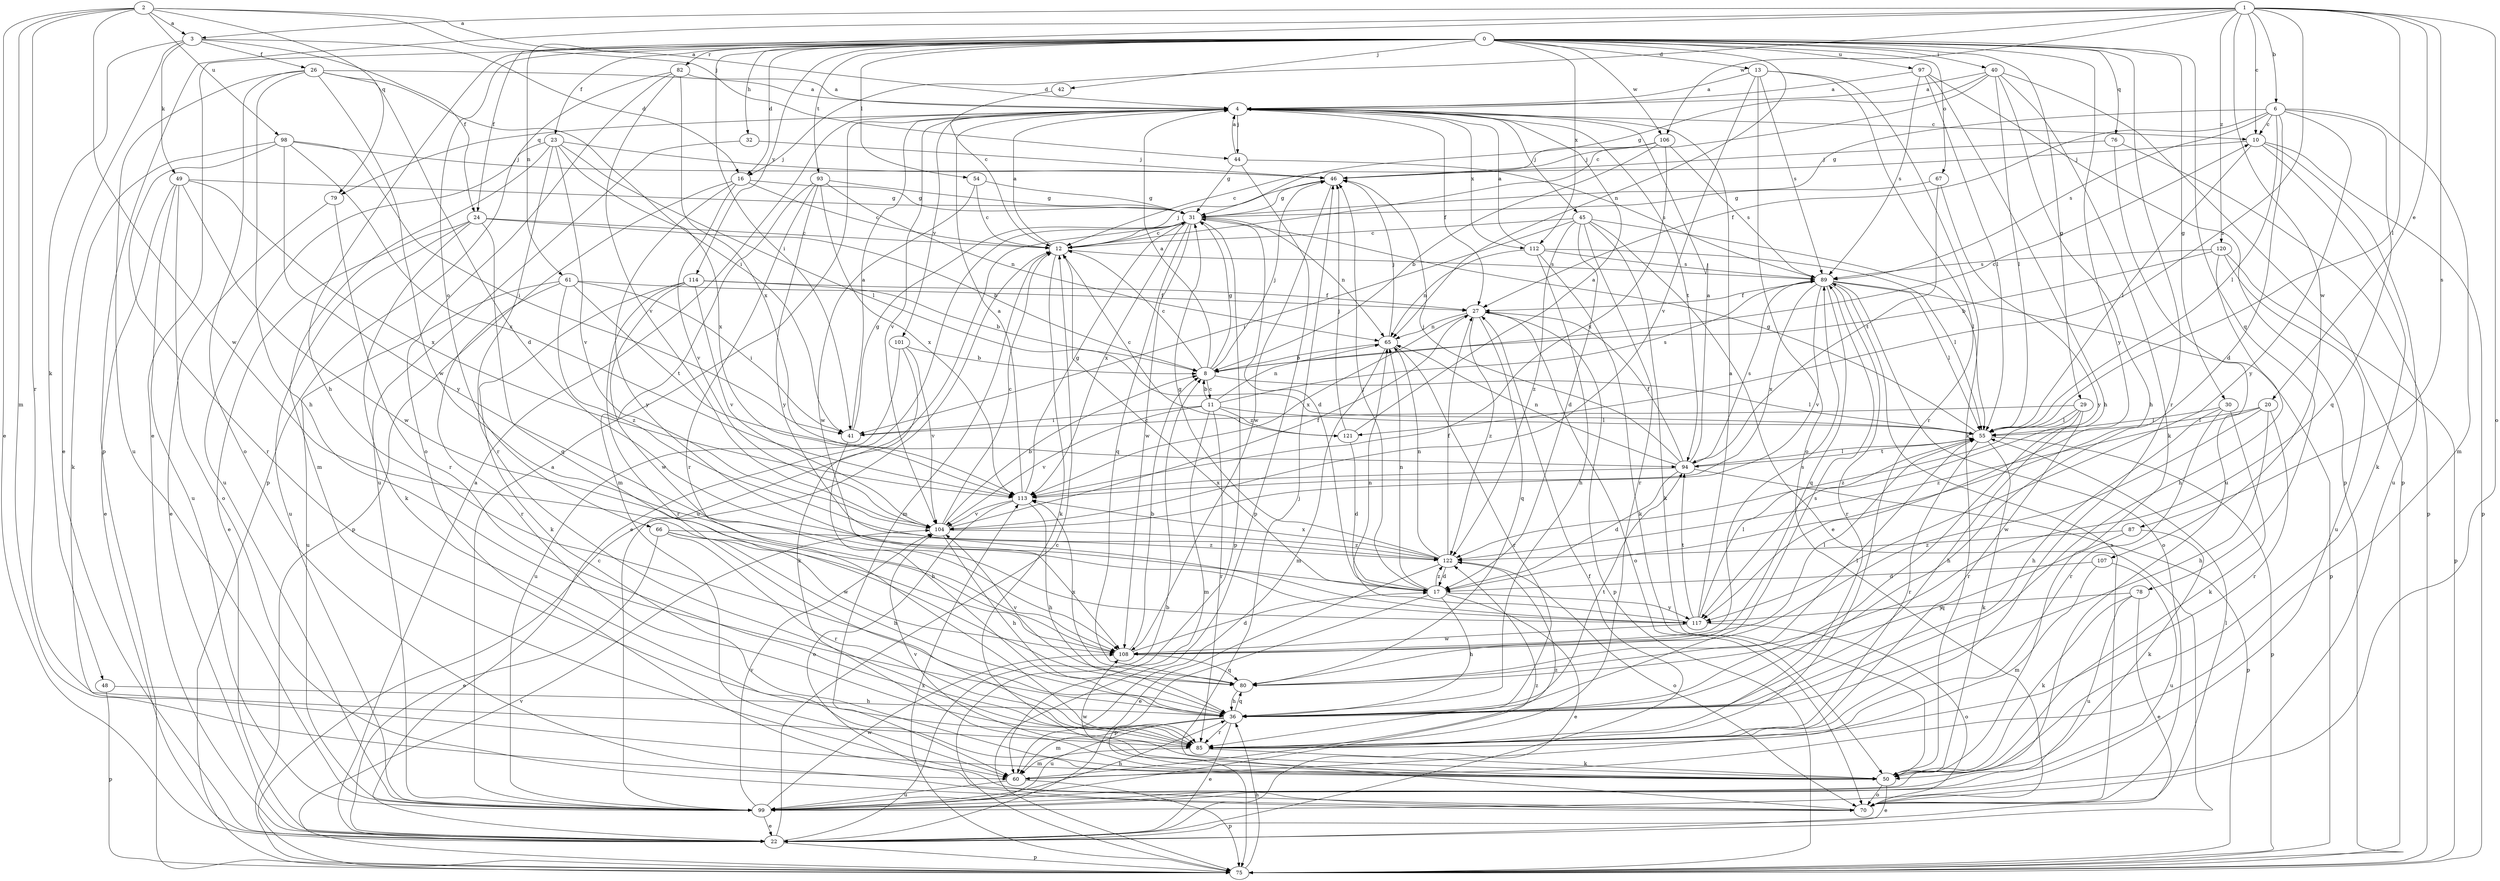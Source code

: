 strict digraph  {
0;
1;
2;
3;
4;
6;
8;
10;
11;
12;
13;
16;
17;
20;
22;
23;
24;
26;
27;
29;
30;
31;
32;
36;
40;
41;
42;
44;
45;
46;
48;
49;
50;
54;
55;
60;
61;
65;
66;
67;
70;
75;
76;
78;
79;
80;
82;
85;
87;
89;
93;
94;
97;
98;
99;
101;
104;
106;
107;
108;
112;
113;
114;
117;
120;
121;
122;
0 -> 13  [label=d];
0 -> 16  [label=d];
0 -> 23  [label=f];
0 -> 24  [label=f];
0 -> 29  [label=g];
0 -> 30  [label=g];
0 -> 32  [label=h];
0 -> 36  [label=h];
0 -> 40  [label=i];
0 -> 41  [label=i];
0 -> 42  [label=j];
0 -> 54  [label=l];
0 -> 61  [label=n];
0 -> 65  [label=n];
0 -> 66  [label=o];
0 -> 67  [label=o];
0 -> 76  [label=q];
0 -> 78  [label=q];
0 -> 82  [label=r];
0 -> 85  [label=r];
0 -> 93  [label=t];
0 -> 97  [label=u];
0 -> 106  [label=w];
0 -> 112  [label=x];
0 -> 114  [label=y];
0 -> 117  [label=y];
1 -> 3  [label=a];
1 -> 6  [label=b];
1 -> 10  [label=c];
1 -> 16  [label=d];
1 -> 20  [label=e];
1 -> 22  [label=e];
1 -> 55  [label=l];
1 -> 70  [label=o];
1 -> 75  [label=p];
1 -> 87  [label=s];
1 -> 106  [label=w];
1 -> 107  [label=w];
1 -> 120  [label=z];
1 -> 121  [label=z];
2 -> 3  [label=a];
2 -> 4  [label=a];
2 -> 22  [label=e];
2 -> 44  [label=j];
2 -> 60  [label=m];
2 -> 79  [label=q];
2 -> 85  [label=r];
2 -> 98  [label=u];
2 -> 108  [label=w];
3 -> 16  [label=d];
3 -> 22  [label=e];
3 -> 24  [label=f];
3 -> 26  [label=f];
3 -> 48  [label=k];
3 -> 49  [label=k];
4 -> 10  [label=c];
4 -> 27  [label=f];
4 -> 44  [label=j];
4 -> 45  [label=j];
4 -> 79  [label=q];
4 -> 94  [label=t];
4 -> 101  [label=v];
4 -> 104  [label=v];
4 -> 112  [label=x];
6 -> 10  [label=c];
6 -> 17  [label=d];
6 -> 27  [label=f];
6 -> 31  [label=g];
6 -> 55  [label=l];
6 -> 60  [label=m];
6 -> 80  [label=q];
6 -> 89  [label=s];
6 -> 117  [label=y];
8 -> 4  [label=a];
8 -> 10  [label=c];
8 -> 11  [label=c];
8 -> 12  [label=c];
8 -> 31  [label=g];
8 -> 46  [label=j];
8 -> 55  [label=l];
10 -> 46  [label=j];
10 -> 50  [label=k];
10 -> 55  [label=l];
10 -> 75  [label=p];
10 -> 99  [label=u];
11 -> 8  [label=b];
11 -> 41  [label=i];
11 -> 55  [label=l];
11 -> 60  [label=m];
11 -> 65  [label=n];
11 -> 85  [label=r];
11 -> 89  [label=s];
11 -> 104  [label=v];
11 -> 121  [label=z];
12 -> 4  [label=a];
12 -> 46  [label=j];
12 -> 50  [label=k];
12 -> 60  [label=m];
12 -> 89  [label=s];
13 -> 4  [label=a];
13 -> 50  [label=k];
13 -> 70  [label=o];
13 -> 85  [label=r];
13 -> 89  [label=s];
13 -> 104  [label=v];
16 -> 12  [label=c];
16 -> 31  [label=g];
16 -> 75  [label=p];
16 -> 104  [label=v];
16 -> 117  [label=y];
17 -> 12  [label=c];
17 -> 22  [label=e];
17 -> 36  [label=h];
17 -> 46  [label=j];
17 -> 65  [label=n];
17 -> 75  [label=p];
17 -> 117  [label=y];
17 -> 122  [label=z];
20 -> 36  [label=h];
20 -> 55  [label=l];
20 -> 85  [label=r];
20 -> 108  [label=w];
20 -> 122  [label=z];
22 -> 4  [label=a];
22 -> 8  [label=b];
22 -> 12  [label=c];
22 -> 27  [label=f];
22 -> 75  [label=p];
23 -> 46  [label=j];
23 -> 55  [label=l];
23 -> 60  [label=m];
23 -> 85  [label=r];
23 -> 99  [label=u];
23 -> 104  [label=v];
23 -> 113  [label=x];
24 -> 8  [label=b];
24 -> 12  [label=c];
24 -> 22  [label=e];
24 -> 50  [label=k];
24 -> 80  [label=q];
24 -> 99  [label=u];
26 -> 4  [label=a];
26 -> 17  [label=d];
26 -> 36  [label=h];
26 -> 41  [label=i];
26 -> 70  [label=o];
26 -> 99  [label=u];
26 -> 108  [label=w];
27 -> 65  [label=n];
27 -> 70  [label=o];
27 -> 75  [label=p];
27 -> 80  [label=q];
27 -> 113  [label=x];
27 -> 122  [label=z];
29 -> 36  [label=h];
29 -> 41  [label=i];
29 -> 55  [label=l];
29 -> 85  [label=r];
29 -> 122  [label=z];
30 -> 36  [label=h];
30 -> 50  [label=k];
30 -> 55  [label=l];
30 -> 85  [label=r];
31 -> 12  [label=c];
31 -> 17  [label=d];
31 -> 22  [label=e];
31 -> 65  [label=n];
31 -> 75  [label=p];
31 -> 80  [label=q];
31 -> 99  [label=u];
31 -> 108  [label=w];
31 -> 113  [label=x];
32 -> 46  [label=j];
32 -> 99  [label=u];
36 -> 22  [label=e];
36 -> 60  [label=m];
36 -> 80  [label=q];
36 -> 85  [label=r];
36 -> 89  [label=s];
36 -> 94  [label=t];
36 -> 99  [label=u];
40 -> 4  [label=a];
40 -> 12  [label=c];
40 -> 31  [label=g];
40 -> 36  [label=h];
40 -> 50  [label=k];
40 -> 55  [label=l];
40 -> 75  [label=p];
41 -> 4  [label=a];
41 -> 31  [label=g];
41 -> 36  [label=h];
42 -> 12  [label=c];
44 -> 4  [label=a];
44 -> 31  [label=g];
44 -> 75  [label=p];
44 -> 89  [label=s];
45 -> 12  [label=c];
45 -> 17  [label=d];
45 -> 22  [label=e];
45 -> 41  [label=i];
45 -> 50  [label=k];
45 -> 55  [label=l];
45 -> 85  [label=r];
45 -> 122  [label=z];
46 -> 31  [label=g];
46 -> 108  [label=w];
48 -> 36  [label=h];
48 -> 75  [label=p];
49 -> 22  [label=e];
49 -> 31  [label=g];
49 -> 70  [label=o];
49 -> 99  [label=u];
49 -> 108  [label=w];
49 -> 113  [label=x];
50 -> 22  [label=e];
50 -> 70  [label=o];
50 -> 104  [label=v];
50 -> 108  [label=w];
54 -> 12  [label=c];
54 -> 31  [label=g];
54 -> 108  [label=w];
55 -> 31  [label=g];
55 -> 50  [label=k];
55 -> 75  [label=p];
55 -> 85  [label=r];
55 -> 94  [label=t];
60 -> 75  [label=p];
60 -> 99  [label=u];
60 -> 122  [label=z];
61 -> 27  [label=f];
61 -> 41  [label=i];
61 -> 85  [label=r];
61 -> 94  [label=t];
61 -> 99  [label=u];
61 -> 122  [label=z];
65 -> 8  [label=b];
65 -> 46  [label=j];
65 -> 60  [label=m];
65 -> 85  [label=r];
66 -> 22  [label=e];
66 -> 36  [label=h];
66 -> 85  [label=r];
66 -> 108  [label=w];
66 -> 122  [label=z];
67 -> 31  [label=g];
67 -> 94  [label=t];
67 -> 117  [label=y];
70 -> 46  [label=j];
70 -> 55  [label=l];
70 -> 89  [label=s];
75 -> 12  [label=c];
75 -> 36  [label=h];
75 -> 104  [label=v];
75 -> 113  [label=x];
76 -> 46  [label=j];
76 -> 75  [label=p];
76 -> 99  [label=u];
78 -> 22  [label=e];
78 -> 50  [label=k];
78 -> 99  [label=u];
78 -> 117  [label=y];
79 -> 22  [label=e];
79 -> 85  [label=r];
80 -> 36  [label=h];
80 -> 55  [label=l];
80 -> 104  [label=v];
80 -> 113  [label=x];
82 -> 4  [label=a];
82 -> 70  [label=o];
82 -> 75  [label=p];
82 -> 104  [label=v];
82 -> 113  [label=x];
85 -> 50  [label=k];
85 -> 60  [label=m];
87 -> 50  [label=k];
87 -> 80  [label=q];
87 -> 122  [label=z];
89 -> 27  [label=f];
89 -> 55  [label=l];
89 -> 70  [label=o];
89 -> 75  [label=p];
89 -> 80  [label=q];
89 -> 85  [label=r];
89 -> 104  [label=v];
89 -> 113  [label=x];
93 -> 31  [label=g];
93 -> 60  [label=m];
93 -> 65  [label=n];
93 -> 85  [label=r];
93 -> 113  [label=x];
93 -> 117  [label=y];
94 -> 4  [label=a];
94 -> 17  [label=d];
94 -> 27  [label=f];
94 -> 46  [label=j];
94 -> 55  [label=l];
94 -> 65  [label=n];
94 -> 75  [label=p];
94 -> 89  [label=s];
94 -> 113  [label=x];
97 -> 4  [label=a];
97 -> 36  [label=h];
97 -> 55  [label=l];
97 -> 75  [label=p];
97 -> 89  [label=s];
98 -> 41  [label=i];
98 -> 46  [label=j];
98 -> 50  [label=k];
98 -> 85  [label=r];
98 -> 113  [label=x];
98 -> 117  [label=y];
99 -> 4  [label=a];
99 -> 22  [label=e];
99 -> 36  [label=h];
99 -> 104  [label=v];
99 -> 108  [label=w];
99 -> 122  [label=z];
101 -> 8  [label=b];
101 -> 50  [label=k];
101 -> 99  [label=u];
101 -> 104  [label=v];
104 -> 8  [label=b];
104 -> 12  [label=c];
104 -> 27  [label=f];
104 -> 36  [label=h];
104 -> 122  [label=z];
106 -> 8  [label=b];
106 -> 12  [label=c];
106 -> 46  [label=j];
106 -> 89  [label=s];
106 -> 113  [label=x];
107 -> 17  [label=d];
107 -> 60  [label=m];
107 -> 99  [label=u];
108 -> 8  [label=b];
108 -> 17  [label=d];
108 -> 55  [label=l];
108 -> 80  [label=q];
108 -> 89  [label=s];
112 -> 4  [label=a];
112 -> 36  [label=h];
112 -> 50  [label=k];
112 -> 55  [label=l];
112 -> 65  [label=n];
112 -> 89  [label=s];
113 -> 4  [label=a];
113 -> 31  [label=g];
113 -> 36  [label=h];
113 -> 70  [label=o];
113 -> 104  [label=v];
114 -> 8  [label=b];
114 -> 27  [label=f];
114 -> 50  [label=k];
114 -> 85  [label=r];
114 -> 104  [label=v];
114 -> 108  [label=w];
117 -> 4  [label=a];
117 -> 55  [label=l];
117 -> 65  [label=n];
117 -> 70  [label=o];
117 -> 94  [label=t];
117 -> 108  [label=w];
120 -> 8  [label=b];
120 -> 36  [label=h];
120 -> 75  [label=p];
120 -> 89  [label=s];
120 -> 99  [label=u];
121 -> 4  [label=a];
121 -> 12  [label=c];
121 -> 17  [label=d];
121 -> 46  [label=j];
122 -> 17  [label=d];
122 -> 22  [label=e];
122 -> 27  [label=f];
122 -> 31  [label=g];
122 -> 65  [label=n];
122 -> 70  [label=o];
122 -> 113  [label=x];
}
